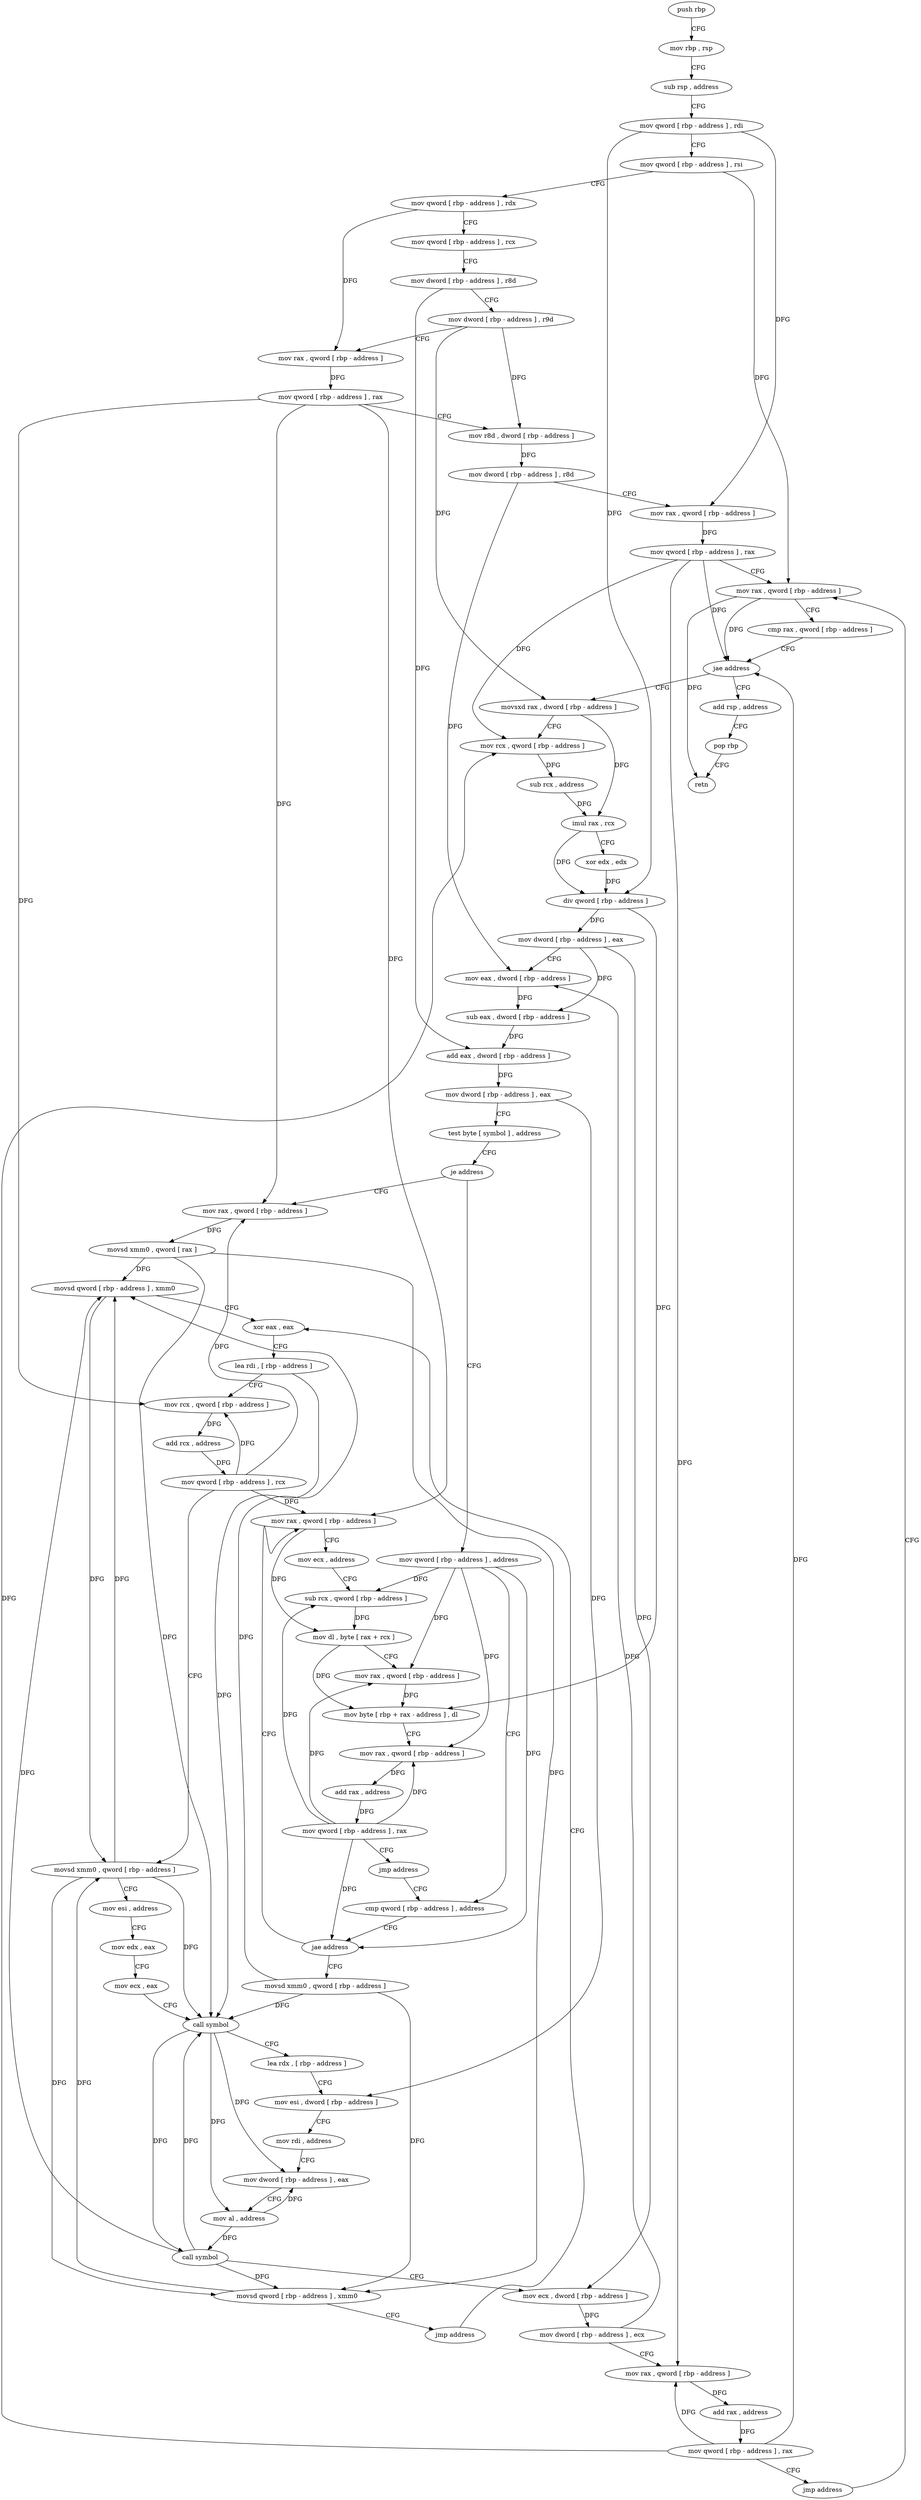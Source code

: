digraph "func" {
"4216048" [label = "push rbp" ]
"4216049" [label = "mov rbp , rsp" ]
"4216052" [label = "sub rsp , address" ]
"4216059" [label = "mov qword [ rbp - address ] , rdi" ]
"4216063" [label = "mov qword [ rbp - address ] , rsi" ]
"4216067" [label = "mov qword [ rbp - address ] , rdx" ]
"4216071" [label = "mov qword [ rbp - address ] , rcx" ]
"4216075" [label = "mov dword [ rbp - address ] , r8d" ]
"4216079" [label = "mov dword [ rbp - address ] , r9d" ]
"4216083" [label = "mov rax , qword [ rbp - address ]" ]
"4216087" [label = "mov qword [ rbp - address ] , rax" ]
"4216091" [label = "mov r8d , dword [ rbp - address ]" ]
"4216095" [label = "mov dword [ rbp - address ] , r8d" ]
"4216099" [label = "mov rax , qword [ rbp - address ]" ]
"4216103" [label = "mov qword [ rbp - address ] , rax" ]
"4216107" [label = "mov rax , qword [ rbp - address ]" ]
"4216366" [label = "add rsp , address" ]
"4216373" [label = "pop rbp" ]
"4216374" [label = "retn" ]
"4216121" [label = "movsxd rax , dword [ rbp - address ]" ]
"4216125" [label = "mov rcx , qword [ rbp - address ]" ]
"4216129" [label = "sub rcx , address" ]
"4216136" [label = "imul rax , rcx" ]
"4216140" [label = "xor edx , edx" ]
"4216142" [label = "div qword [ rbp - address ]" ]
"4216146" [label = "mov dword [ rbp - address ] , eax" ]
"4216149" [label = "mov eax , dword [ rbp - address ]" ]
"4216152" [label = "sub eax , dword [ rbp - address ]" ]
"4216155" [label = "add eax , dword [ rbp - address ]" ]
"4216158" [label = "mov dword [ rbp - address ] , eax" ]
"4216161" [label = "test byte [ symbol ] , address" ]
"4216169" [label = "je address" ]
"4216252" [label = "mov rax , qword [ rbp - address ]" ]
"4216175" [label = "mov qword [ rbp - address ] , address" ]
"4216256" [label = "movsd xmm0 , qword [ rax ]" ]
"4216260" [label = "movsd qword [ rbp - address ] , xmm0" ]
"4216265" [label = "xor eax , eax" ]
"4216183" [label = "cmp qword [ rbp - address ] , address" ]
"4216111" [label = "cmp rax , qword [ rbp - address ]" ]
"4216115" [label = "jae address" ]
"4216237" [label = "movsd xmm0 , qword [ rbp - address ]" ]
"4216242" [label = "movsd qword [ rbp - address ] , xmm0" ]
"4216247" [label = "jmp address" ]
"4216194" [label = "mov rax , qword [ rbp - address ]" ]
"4216198" [label = "mov ecx , address" ]
"4216203" [label = "sub rcx , qword [ rbp - address ]" ]
"4216207" [label = "mov dl , byte [ rax + rcx ]" ]
"4216210" [label = "mov rax , qword [ rbp - address ]" ]
"4216214" [label = "mov byte [ rbp + rax - address ] , dl" ]
"4216218" [label = "mov rax , qword [ rbp - address ]" ]
"4216222" [label = "add rax , address" ]
"4216228" [label = "mov qword [ rbp - address ] , rax" ]
"4216232" [label = "jmp address" ]
"4216267" [label = "lea rdi , [ rbp - address ]" ]
"4216274" [label = "mov rcx , qword [ rbp - address ]" ]
"4216278" [label = "add rcx , address" ]
"4216285" [label = "mov qword [ rbp - address ] , rcx" ]
"4216289" [label = "movsd xmm0 , qword [ rbp - address ]" ]
"4216294" [label = "mov esi , address" ]
"4216299" [label = "mov edx , eax" ]
"4216301" [label = "mov ecx , eax" ]
"4216303" [label = "call symbol" ]
"4216308" [label = "lea rdx , [ rbp - address ]" ]
"4216315" [label = "mov esi , dword [ rbp - address ]" ]
"4216318" [label = "mov rdi , address" ]
"4216328" [label = "mov dword [ rbp - address ] , eax" ]
"4216334" [label = "mov al , address" ]
"4216336" [label = "call symbol" ]
"4216341" [label = "mov ecx , dword [ rbp - address ]" ]
"4216344" [label = "mov dword [ rbp - address ] , ecx" ]
"4216347" [label = "mov rax , qword [ rbp - address ]" ]
"4216351" [label = "add rax , address" ]
"4216357" [label = "mov qword [ rbp - address ] , rax" ]
"4216361" [label = "jmp address" ]
"4216188" [label = "jae address" ]
"4216048" -> "4216049" [ label = "CFG" ]
"4216049" -> "4216052" [ label = "CFG" ]
"4216052" -> "4216059" [ label = "CFG" ]
"4216059" -> "4216063" [ label = "CFG" ]
"4216059" -> "4216099" [ label = "DFG" ]
"4216059" -> "4216142" [ label = "DFG" ]
"4216063" -> "4216067" [ label = "CFG" ]
"4216063" -> "4216107" [ label = "DFG" ]
"4216067" -> "4216071" [ label = "CFG" ]
"4216067" -> "4216083" [ label = "DFG" ]
"4216071" -> "4216075" [ label = "CFG" ]
"4216075" -> "4216079" [ label = "CFG" ]
"4216075" -> "4216155" [ label = "DFG" ]
"4216079" -> "4216083" [ label = "CFG" ]
"4216079" -> "4216091" [ label = "DFG" ]
"4216079" -> "4216121" [ label = "DFG" ]
"4216083" -> "4216087" [ label = "DFG" ]
"4216087" -> "4216091" [ label = "CFG" ]
"4216087" -> "4216252" [ label = "DFG" ]
"4216087" -> "4216274" [ label = "DFG" ]
"4216087" -> "4216194" [ label = "DFG" ]
"4216091" -> "4216095" [ label = "DFG" ]
"4216095" -> "4216099" [ label = "CFG" ]
"4216095" -> "4216149" [ label = "DFG" ]
"4216099" -> "4216103" [ label = "DFG" ]
"4216103" -> "4216107" [ label = "CFG" ]
"4216103" -> "4216115" [ label = "DFG" ]
"4216103" -> "4216125" [ label = "DFG" ]
"4216103" -> "4216347" [ label = "DFG" ]
"4216107" -> "4216111" [ label = "CFG" ]
"4216107" -> "4216115" [ label = "DFG" ]
"4216107" -> "4216374" [ label = "DFG" ]
"4216366" -> "4216373" [ label = "CFG" ]
"4216373" -> "4216374" [ label = "CFG" ]
"4216121" -> "4216125" [ label = "CFG" ]
"4216121" -> "4216136" [ label = "DFG" ]
"4216125" -> "4216129" [ label = "DFG" ]
"4216129" -> "4216136" [ label = "DFG" ]
"4216136" -> "4216140" [ label = "CFG" ]
"4216136" -> "4216142" [ label = "DFG" ]
"4216140" -> "4216142" [ label = "DFG" ]
"4216142" -> "4216146" [ label = "DFG" ]
"4216142" -> "4216214" [ label = "DFG" ]
"4216146" -> "4216149" [ label = "CFG" ]
"4216146" -> "4216152" [ label = "DFG" ]
"4216146" -> "4216341" [ label = "DFG" ]
"4216149" -> "4216152" [ label = "DFG" ]
"4216152" -> "4216155" [ label = "DFG" ]
"4216155" -> "4216158" [ label = "DFG" ]
"4216158" -> "4216161" [ label = "CFG" ]
"4216158" -> "4216315" [ label = "DFG" ]
"4216161" -> "4216169" [ label = "CFG" ]
"4216169" -> "4216252" [ label = "CFG" ]
"4216169" -> "4216175" [ label = "CFG" ]
"4216252" -> "4216256" [ label = "DFG" ]
"4216175" -> "4216183" [ label = "CFG" ]
"4216175" -> "4216188" [ label = "DFG" ]
"4216175" -> "4216203" [ label = "DFG" ]
"4216175" -> "4216210" [ label = "DFG" ]
"4216175" -> "4216218" [ label = "DFG" ]
"4216256" -> "4216260" [ label = "DFG" ]
"4216256" -> "4216303" [ label = "DFG" ]
"4216256" -> "4216242" [ label = "DFG" ]
"4216260" -> "4216265" [ label = "CFG" ]
"4216260" -> "4216289" [ label = "DFG" ]
"4216265" -> "4216267" [ label = "CFG" ]
"4216183" -> "4216188" [ label = "CFG" ]
"4216111" -> "4216115" [ label = "CFG" ]
"4216115" -> "4216366" [ label = "CFG" ]
"4216115" -> "4216121" [ label = "CFG" ]
"4216237" -> "4216242" [ label = "DFG" ]
"4216237" -> "4216260" [ label = "DFG" ]
"4216237" -> "4216303" [ label = "DFG" ]
"4216242" -> "4216247" [ label = "CFG" ]
"4216242" -> "4216289" [ label = "DFG" ]
"4216247" -> "4216265" [ label = "CFG" ]
"4216194" -> "4216198" [ label = "CFG" ]
"4216194" -> "4216207" [ label = "DFG" ]
"4216198" -> "4216203" [ label = "CFG" ]
"4216203" -> "4216207" [ label = "DFG" ]
"4216207" -> "4216210" [ label = "CFG" ]
"4216207" -> "4216214" [ label = "DFG" ]
"4216210" -> "4216214" [ label = "DFG" ]
"4216214" -> "4216218" [ label = "CFG" ]
"4216218" -> "4216222" [ label = "DFG" ]
"4216222" -> "4216228" [ label = "DFG" ]
"4216228" -> "4216232" [ label = "CFG" ]
"4216228" -> "4216188" [ label = "DFG" ]
"4216228" -> "4216203" [ label = "DFG" ]
"4216228" -> "4216210" [ label = "DFG" ]
"4216228" -> "4216218" [ label = "DFG" ]
"4216232" -> "4216183" [ label = "CFG" ]
"4216267" -> "4216274" [ label = "CFG" ]
"4216267" -> "4216303" [ label = "DFG" ]
"4216274" -> "4216278" [ label = "DFG" ]
"4216278" -> "4216285" [ label = "DFG" ]
"4216285" -> "4216289" [ label = "CFG" ]
"4216285" -> "4216252" [ label = "DFG" ]
"4216285" -> "4216274" [ label = "DFG" ]
"4216285" -> "4216194" [ label = "DFG" ]
"4216289" -> "4216294" [ label = "CFG" ]
"4216289" -> "4216260" [ label = "DFG" ]
"4216289" -> "4216303" [ label = "DFG" ]
"4216289" -> "4216242" [ label = "DFG" ]
"4216294" -> "4216299" [ label = "CFG" ]
"4216299" -> "4216301" [ label = "CFG" ]
"4216301" -> "4216303" [ label = "CFG" ]
"4216303" -> "4216308" [ label = "CFG" ]
"4216303" -> "4216328" [ label = "DFG" ]
"4216303" -> "4216334" [ label = "DFG" ]
"4216303" -> "4216336" [ label = "DFG" ]
"4216308" -> "4216315" [ label = "CFG" ]
"4216315" -> "4216318" [ label = "CFG" ]
"4216318" -> "4216328" [ label = "CFG" ]
"4216328" -> "4216334" [ label = "CFG" ]
"4216334" -> "4216336" [ label = "DFG" ]
"4216334" -> "4216328" [ label = "DFG" ]
"4216336" -> "4216341" [ label = "CFG" ]
"4216336" -> "4216260" [ label = "DFG" ]
"4216336" -> "4216303" [ label = "DFG" ]
"4216336" -> "4216242" [ label = "DFG" ]
"4216341" -> "4216344" [ label = "DFG" ]
"4216344" -> "4216347" [ label = "CFG" ]
"4216344" -> "4216149" [ label = "DFG" ]
"4216347" -> "4216351" [ label = "DFG" ]
"4216351" -> "4216357" [ label = "DFG" ]
"4216357" -> "4216361" [ label = "CFG" ]
"4216357" -> "4216115" [ label = "DFG" ]
"4216357" -> "4216125" [ label = "DFG" ]
"4216357" -> "4216347" [ label = "DFG" ]
"4216361" -> "4216107" [ label = "CFG" ]
"4216188" -> "4216237" [ label = "CFG" ]
"4216188" -> "4216194" [ label = "CFG" ]
}
